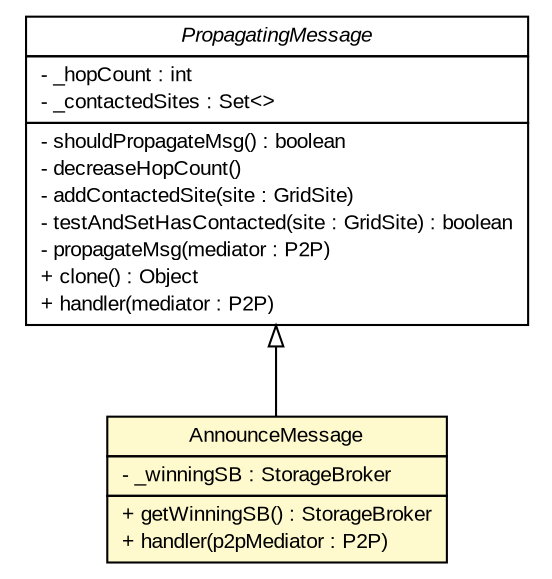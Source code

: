 #!/usr/local/bin/dot
#
# Class diagram 
# Generated by UMLGraph version R5_7_2-3-gee82a7 (http://www.umlgraph.org/)
#

digraph G {
	edge [fontname="arial",fontsize=10,labelfontname="arial",labelfontsize=10];
	node [fontname="arial",fontsize=10,shape=plaintext];
	nodesep=0.25;
	ranksep=0.5;
	// org.edg.data.replication.optorsim.auctions.PropagatingMessage
	c1401 [label=<<table title="org.edg.data.replication.optorsim.auctions.PropagatingMessage" border="0" cellborder="1" cellspacing="0" cellpadding="2" port="p" href="./PropagatingMessage.html">
		<tr><td><table border="0" cellspacing="0" cellpadding="1">
<tr><td align="center" balign="center"><font face="arial italic"> PropagatingMessage </font></td></tr>
		</table></td></tr>
		<tr><td><table border="0" cellspacing="0" cellpadding="1">
<tr><td align="left" balign="left"> - _hopCount : int </td></tr>
<tr><td align="left" balign="left"> - _contactedSites : Set&lt;&gt; </td></tr>
		</table></td></tr>
		<tr><td><table border="0" cellspacing="0" cellpadding="1">
<tr><td align="left" balign="left"> - shouldPropagateMsg() : boolean </td></tr>
<tr><td align="left" balign="left"> - decreaseHopCount() </td></tr>
<tr><td align="left" balign="left"> - addContactedSite(site : GridSite) </td></tr>
<tr><td align="left" balign="left"> - testAndSetHasContacted(site : GridSite) : boolean </td></tr>
<tr><td align="left" balign="left"> - propagateMsg(mediator : P2P) </td></tr>
<tr><td align="left" balign="left"> + clone() : Object </td></tr>
<tr><td align="left" balign="left"> + handler(mediator : P2P) </td></tr>
		</table></td></tr>
		</table>>, URL="./PropagatingMessage.html", fontname="arial", fontcolor="black", fontsize=10.0];
	// org.edg.data.replication.optorsim.auctions.AnnounceMessage
	c1413 [label=<<table title="org.edg.data.replication.optorsim.auctions.AnnounceMessage" border="0" cellborder="1" cellspacing="0" cellpadding="2" port="p" bgcolor="lemonChiffon" href="./AnnounceMessage.html">
		<tr><td><table border="0" cellspacing="0" cellpadding="1">
<tr><td align="center" balign="center"> AnnounceMessage </td></tr>
		</table></td></tr>
		<tr><td><table border="0" cellspacing="0" cellpadding="1">
<tr><td align="left" balign="left"> - _winningSB : StorageBroker </td></tr>
		</table></td></tr>
		<tr><td><table border="0" cellspacing="0" cellpadding="1">
<tr><td align="left" balign="left"> + getWinningSB() : StorageBroker </td></tr>
<tr><td align="left" balign="left"> + handler(p2pMediator : P2P) </td></tr>
		</table></td></tr>
		</table>>, URL="./AnnounceMessage.html", fontname="arial", fontcolor="black", fontsize=10.0];
	//org.edg.data.replication.optorsim.auctions.AnnounceMessage extends org.edg.data.replication.optorsim.auctions.PropagatingMessage
	c1401:p -> c1413:p [dir=back,arrowtail=empty];
}

